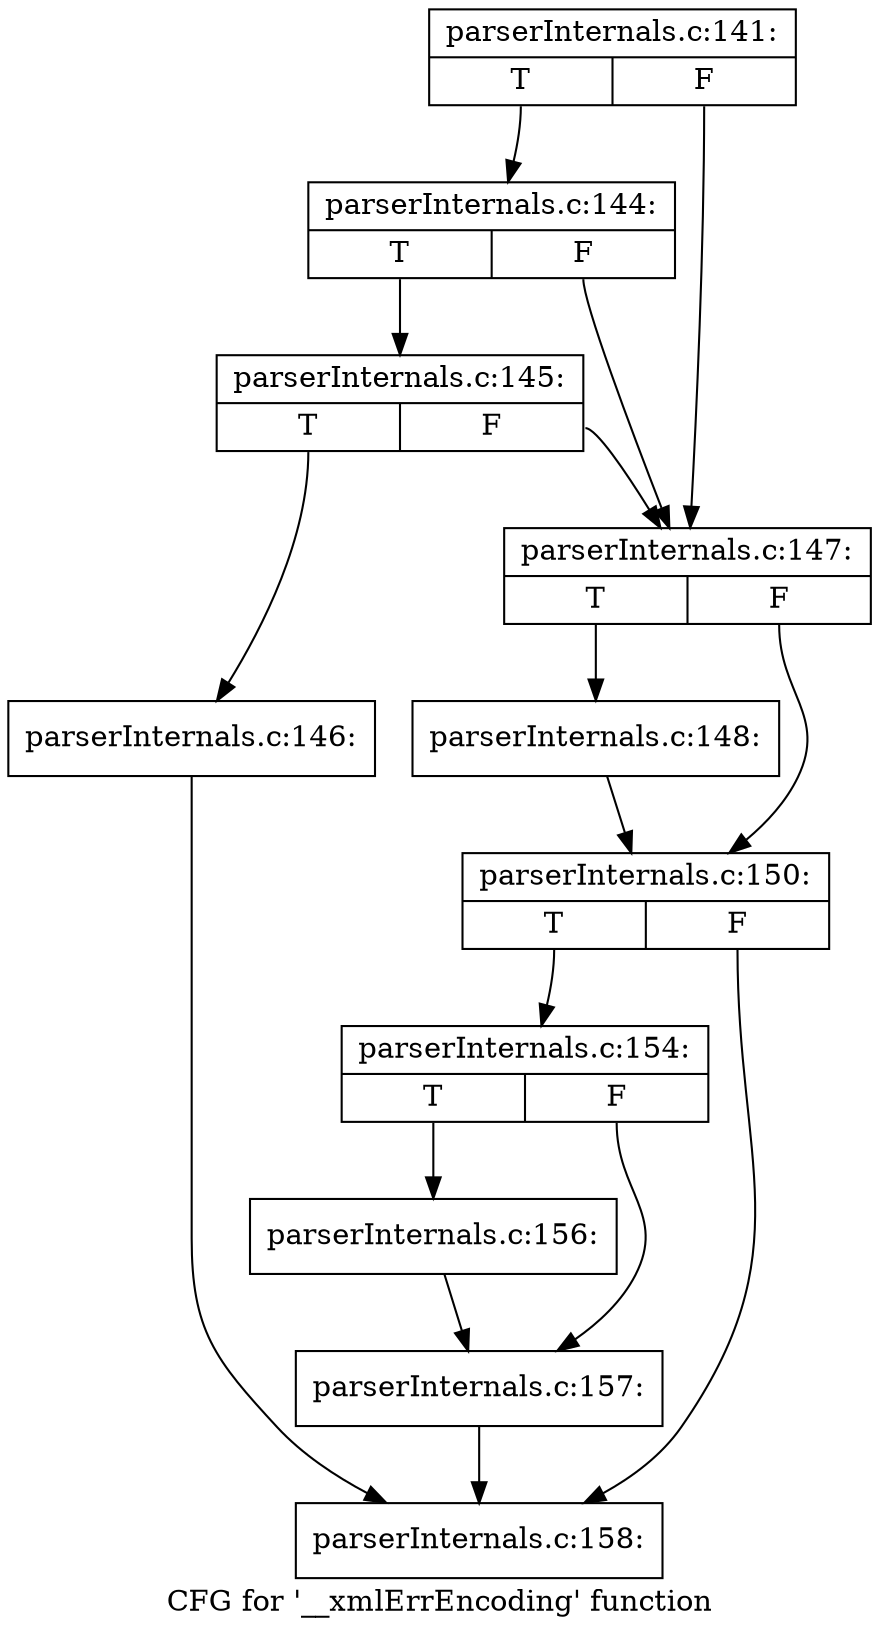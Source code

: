digraph "CFG for '__xmlErrEncoding' function" {
	label="CFG for '__xmlErrEncoding' function";

	Node0x4e642b0 [shape=record,label="{parserInternals.c:141:|{<s0>T|<s1>F}}"];
	Node0x4e642b0:s0 -> Node0x4e657a0;
	Node0x4e642b0:s1 -> Node0x4e656d0;
	Node0x4e657a0 [shape=record,label="{parserInternals.c:144:|{<s0>T|<s1>F}}"];
	Node0x4e657a0:s0 -> Node0x4e65720;
	Node0x4e657a0:s1 -> Node0x4e656d0;
	Node0x4e65720 [shape=record,label="{parserInternals.c:145:|{<s0>T|<s1>F}}"];
	Node0x4e65720:s0 -> Node0x4e65680;
	Node0x4e65720:s1 -> Node0x4e656d0;
	Node0x4e65680 [shape=record,label="{parserInternals.c:146:}"];
	Node0x4e65680 -> Node0x4e669a0;
	Node0x4e656d0 [shape=record,label="{parserInternals.c:147:|{<s0>T|<s1>F}}"];
	Node0x4e656d0:s0 -> Node0x4e66210;
	Node0x4e656d0:s1 -> Node0x4e66260;
	Node0x4e66210 [shape=record,label="{parserInternals.c:148:}"];
	Node0x4e66210 -> Node0x4e66260;
	Node0x4e66260 [shape=record,label="{parserInternals.c:150:|{<s0>T|<s1>F}}"];
	Node0x4e66260:s0 -> Node0x4e66950;
	Node0x4e66260:s1 -> Node0x4e669a0;
	Node0x4e66950 [shape=record,label="{parserInternals.c:154:|{<s0>T|<s1>F}}"];
	Node0x4e66950:s0 -> Node0x4e683b0;
	Node0x4e66950:s1 -> Node0x4e68400;
	Node0x4e683b0 [shape=record,label="{parserInternals.c:156:}"];
	Node0x4e683b0 -> Node0x4e68400;
	Node0x4e68400 [shape=record,label="{parserInternals.c:157:}"];
	Node0x4e68400 -> Node0x4e669a0;
	Node0x4e669a0 [shape=record,label="{parserInternals.c:158:}"];
}
